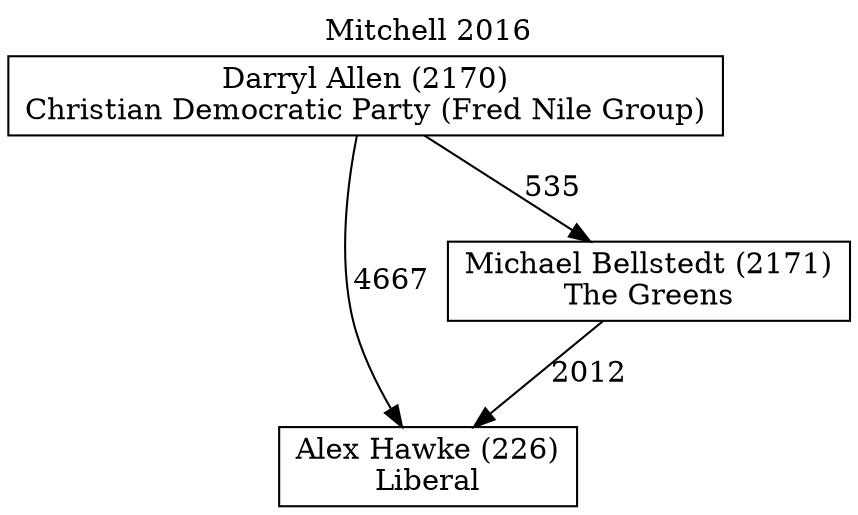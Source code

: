 // House preference flow
digraph "Alex Hawke (226)_Mitchell_2016" {
	graph [label="Mitchell 2016" labelloc=t mclimit=10]
	node [shape=box]
	"Alex Hawke (226)" [label="Alex Hawke (226)
Liberal"]
	"Michael Bellstedt (2171)" [label="Michael Bellstedt (2171)
The Greens"]
	"Darryl Allen (2170)" [label="Darryl Allen (2170)
Christian Democratic Party (Fred Nile Group)"]
	"Michael Bellstedt (2171)" -> "Alex Hawke (226)" [label=2012]
	"Darryl Allen (2170)" -> "Michael Bellstedt (2171)" [label=535]
	"Darryl Allen (2170)" -> "Alex Hawke (226)" [label=4667]
}
